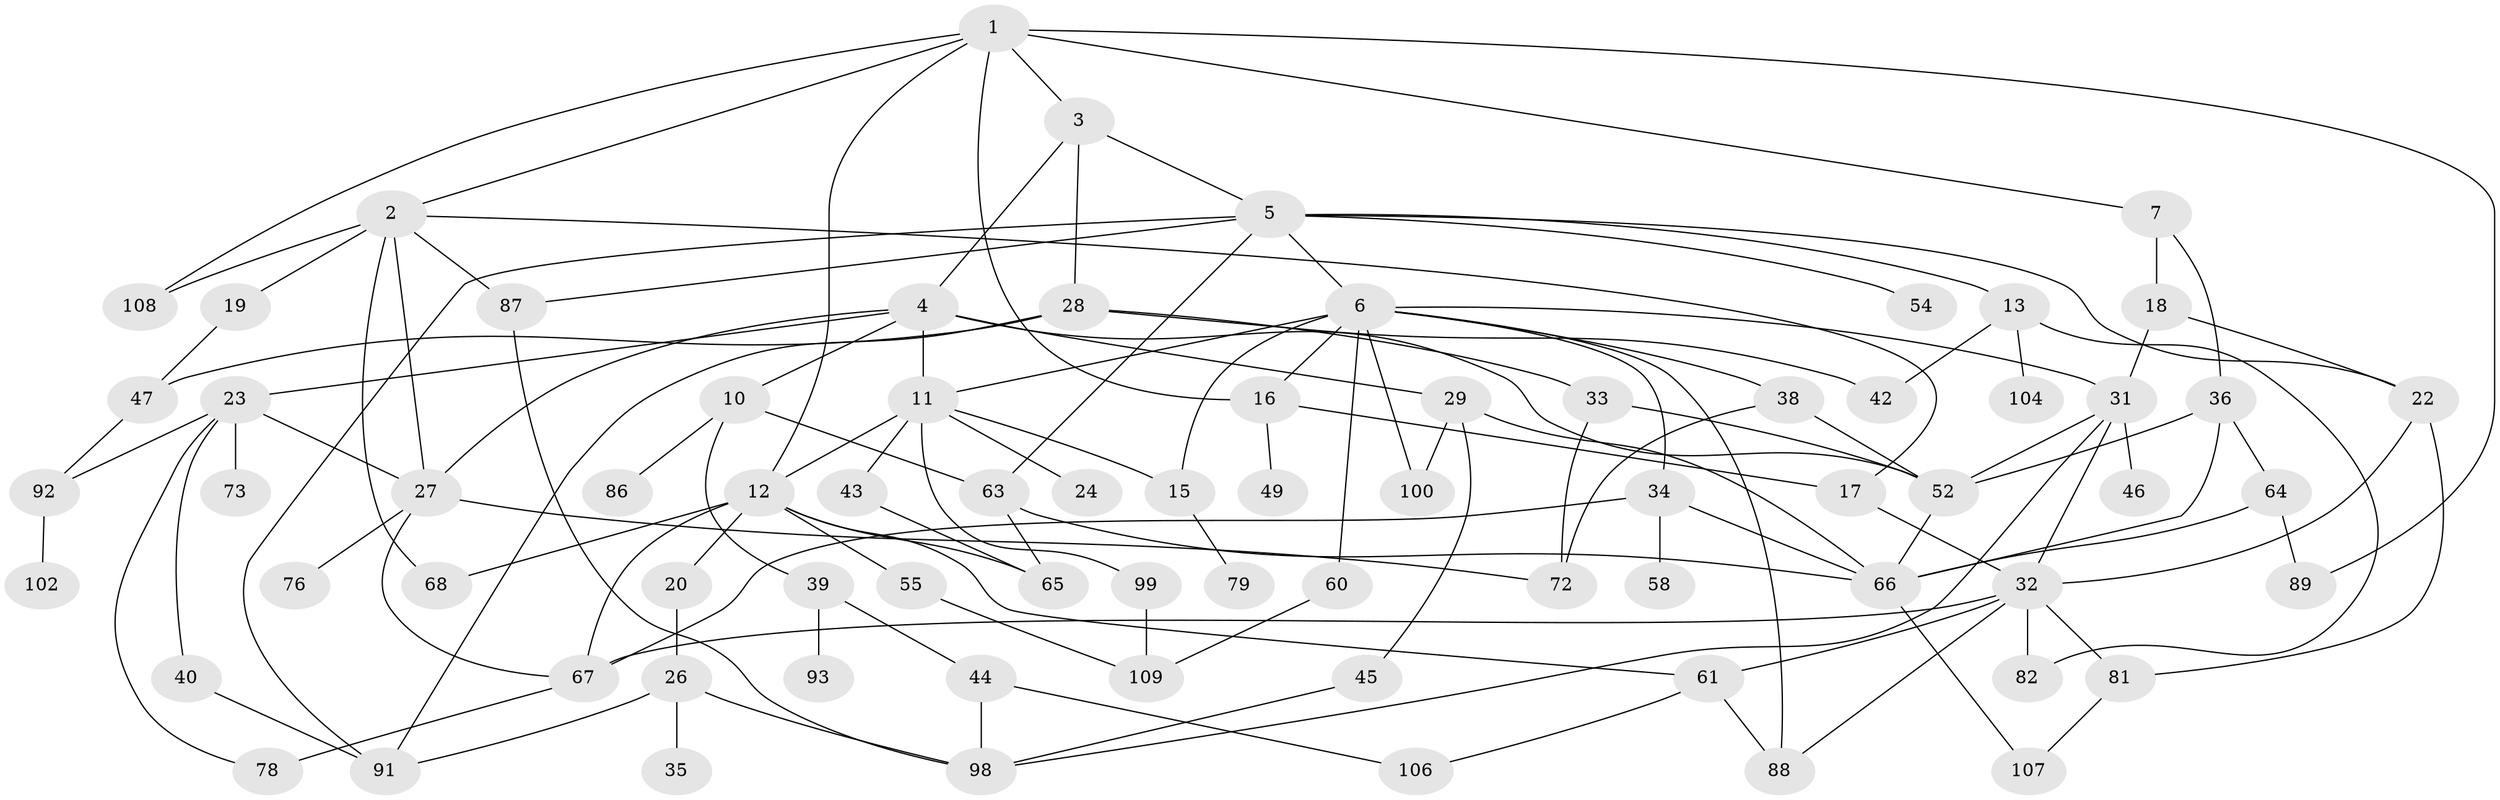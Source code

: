 // Generated by graph-tools (version 1.1) at 2025/51/02/27/25 19:51:41]
// undirected, 75 vertices, 127 edges
graph export_dot {
graph [start="1"]
  node [color=gray90,style=filled];
  1 [super="+53"];
  2 [super="+41"];
  3;
  4 [super="+8"];
  5 [super="+71"];
  6 [super="+9"];
  7;
  10 [super="+30"];
  11 [super="+70"];
  12 [super="+14"];
  13 [super="+21"];
  15 [super="+50"];
  16 [super="+80"];
  17;
  18;
  19;
  20 [super="+25"];
  22 [super="+96"];
  23 [super="+56"];
  24 [super="+37"];
  26;
  27 [super="+57"];
  28 [super="+84"];
  29 [super="+95"];
  31 [super="+85"];
  32 [super="+111"];
  33;
  34 [super="+59"];
  35;
  36;
  38 [super="+48"];
  39;
  40;
  42;
  43;
  44;
  45;
  46 [super="+51"];
  47 [super="+62"];
  49;
  52 [super="+75"];
  54;
  55;
  58;
  60;
  61 [super="+110"];
  63;
  64 [super="+77"];
  65;
  66 [super="+69"];
  67 [super="+83"];
  68 [super="+74"];
  72 [super="+90"];
  73;
  76;
  78 [super="+103"];
  79;
  81 [super="+105"];
  82 [super="+94"];
  86;
  87;
  88;
  89;
  91;
  92 [super="+97"];
  93;
  98 [super="+101"];
  99;
  100;
  102;
  104;
  106;
  107;
  108;
  109;
  1 -- 2;
  1 -- 3;
  1 -- 7;
  1 -- 12;
  1 -- 108;
  1 -- 89;
  1 -- 16;
  2 -- 19;
  2 -- 108;
  2 -- 17;
  2 -- 87;
  2 -- 27;
  2 -- 68;
  3 -- 4;
  3 -- 5;
  3 -- 28;
  4 -- 11;
  4 -- 52;
  4 -- 23;
  4 -- 10;
  4 -- 27;
  4 -- 29;
  5 -- 6;
  5 -- 13;
  5 -- 22;
  5 -- 54;
  5 -- 87;
  5 -- 91;
  5 -- 63;
  6 -- 11;
  6 -- 16;
  6 -- 31;
  6 -- 34;
  6 -- 100;
  6 -- 38;
  6 -- 88;
  6 -- 60;
  6 -- 15;
  7 -- 18;
  7 -- 36;
  10 -- 63;
  10 -- 86;
  10 -- 39;
  11 -- 15;
  11 -- 24;
  11 -- 43;
  11 -- 99;
  11 -- 12;
  12 -- 65;
  12 -- 67;
  12 -- 68;
  12 -- 20;
  12 -- 55;
  12 -- 61;
  13 -- 82;
  13 -- 104;
  13 -- 42;
  15 -- 79;
  16 -- 17;
  16 -- 49;
  17 -- 32;
  18 -- 31;
  18 -- 22;
  19 -- 47;
  20 -- 26;
  22 -- 81;
  22 -- 32;
  23 -- 40;
  23 -- 92;
  23 -- 27;
  23 -- 73;
  23 -- 78;
  26 -- 35;
  26 -- 91;
  26 -- 98;
  27 -- 76;
  27 -- 67;
  27 -- 72;
  28 -- 33;
  28 -- 42;
  28 -- 47;
  28 -- 91;
  29 -- 45;
  29 -- 100;
  29 -- 66;
  31 -- 46 [weight=2];
  31 -- 52;
  31 -- 32;
  31 -- 98;
  32 -- 61;
  32 -- 82;
  32 -- 67;
  32 -- 81;
  32 -- 88;
  33 -- 72;
  33 -- 52;
  34 -- 58;
  34 -- 67;
  34 -- 66;
  36 -- 52;
  36 -- 64;
  36 -- 66;
  38 -- 72;
  38 -- 52;
  39 -- 44;
  39 -- 93;
  40 -- 91;
  43 -- 65;
  44 -- 106;
  44 -- 98;
  45 -- 98;
  47 -- 92;
  52 -- 66;
  55 -- 109;
  60 -- 109;
  61 -- 88;
  61 -- 106;
  63 -- 66;
  63 -- 65;
  64 -- 89;
  64 -- 66;
  66 -- 107;
  67 -- 78;
  81 -- 107;
  87 -- 98;
  92 -- 102;
  99 -- 109;
}
